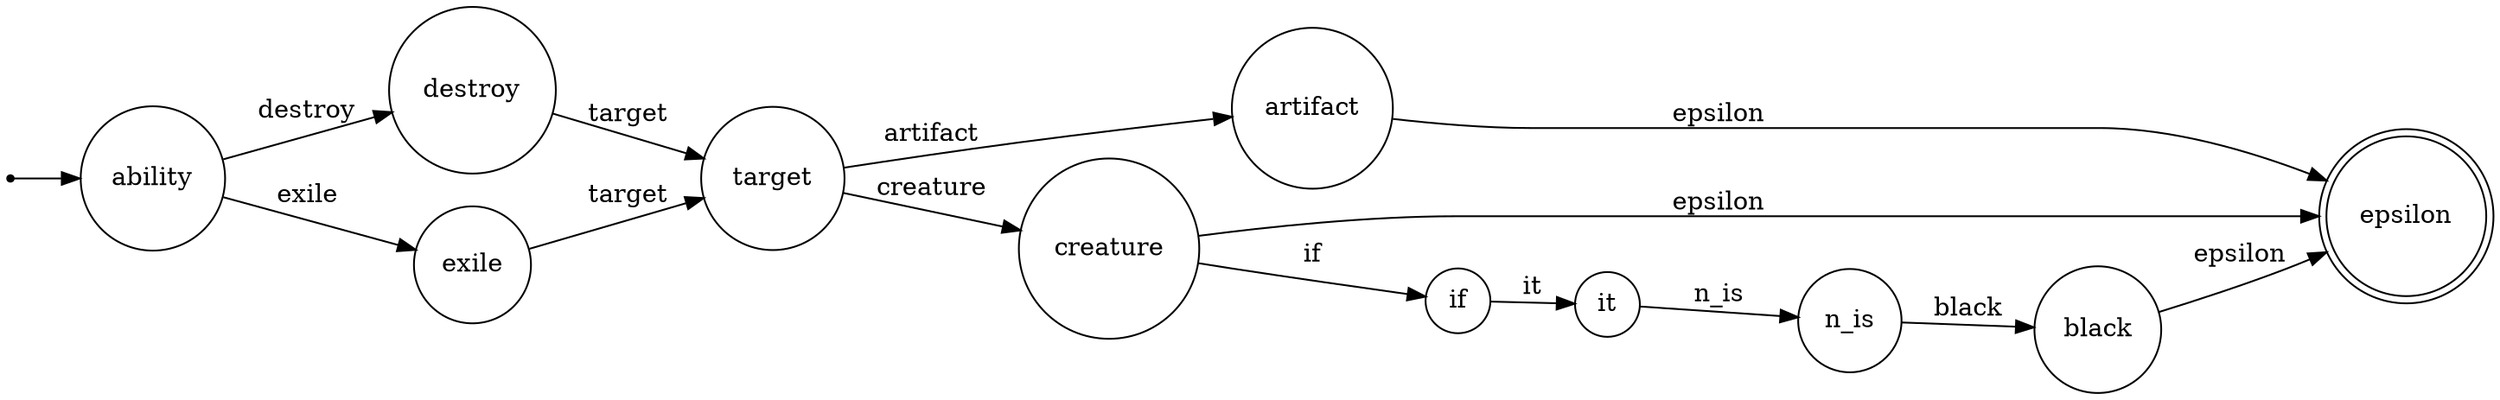 digraph ability {
rankdir=LR;
node [shape = point]; point;
node [shape = doublecircle]; epsilon;
//node [shape = circle]; ability destroy exile target;
node [shape = circle];

point -> ability;
ability->destroy [label = "destroy"];
ability->exile [label = "exile"];
artifact->epsilon [label = "epsilon"];
black->epsilon [label = "epsilon"];
creature->if [label = "if"];
creature->epsilon  [label = "epsilon"];
destroy->target  [label = "target"];
exile->target  [label = "target"];
if->it  [label = "it"];
it->n_is  [label = "n_is"];
n_is->black  [label = "black"];
target->artifact  [label = "artifact"];
target->creature  [label = "creature"];
}
